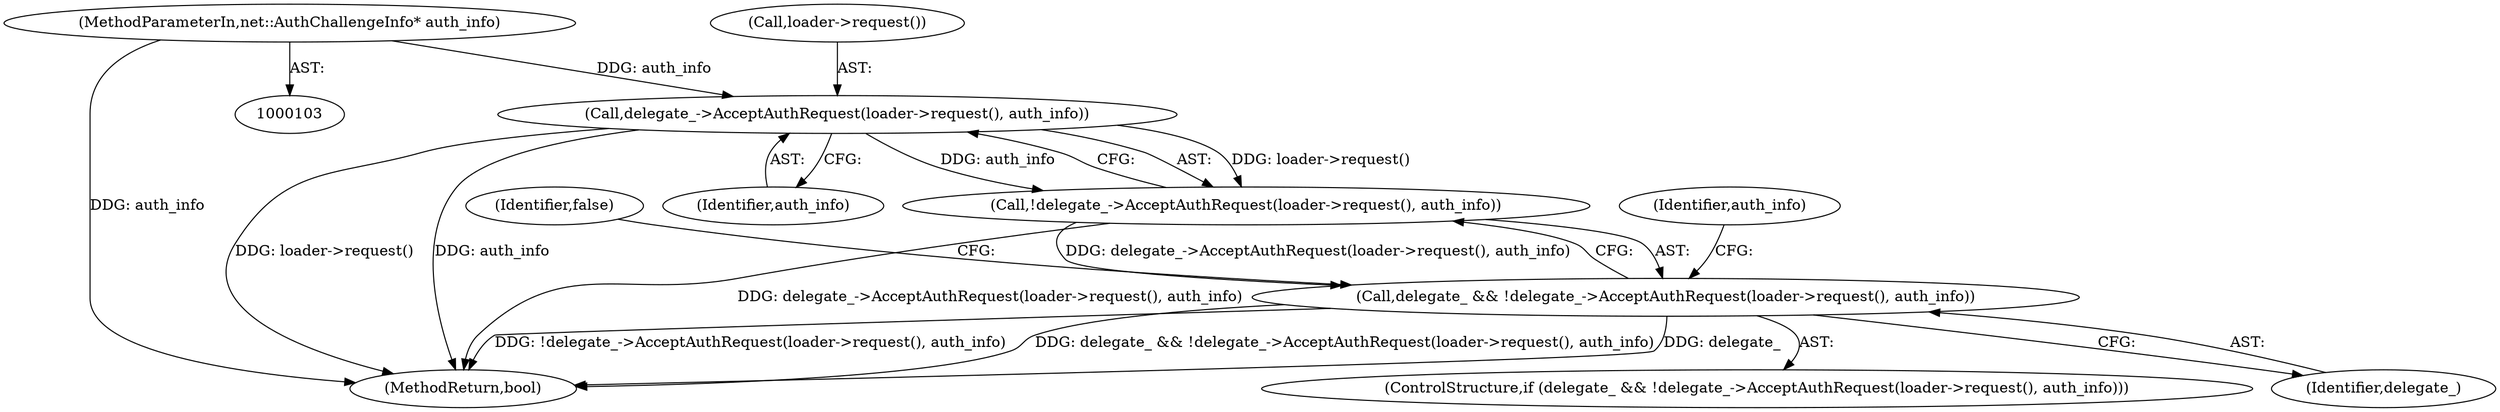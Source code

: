 digraph "0_Chrome_28aaa72a03df96fa1934876b0efbbc7e6b4b38af@pointer" {
"1000111" [label="(Call,delegate_->AcceptAuthRequest(loader->request(), auth_info))"];
"1000105" [label="(MethodParameterIn,net::AuthChallengeInfo* auth_info)"];
"1000110" [label="(Call,!delegate_->AcceptAuthRequest(loader->request(), auth_info))"];
"1000108" [label="(Call,delegate_ && !delegate_->AcceptAuthRequest(loader->request(), auth_info))"];
"1000119" [label="(Identifier,auth_info)"];
"1000108" [label="(Call,delegate_ && !delegate_->AcceptAuthRequest(loader->request(), auth_info))"];
"1000105" [label="(MethodParameterIn,net::AuthChallengeInfo* auth_info)"];
"1000133" [label="(MethodReturn,bool)"];
"1000110" [label="(Call,!delegate_->AcceptAuthRequest(loader->request(), auth_info))"];
"1000107" [label="(ControlStructure,if (delegate_ && !delegate_->AcceptAuthRequest(loader->request(), auth_info)))"];
"1000109" [label="(Identifier,delegate_)"];
"1000111" [label="(Call,delegate_->AcceptAuthRequest(loader->request(), auth_info))"];
"1000113" [label="(Identifier,auth_info)"];
"1000115" [label="(Identifier,false)"];
"1000112" [label="(Call,loader->request())"];
"1000111" -> "1000110"  [label="AST: "];
"1000111" -> "1000113"  [label="CFG: "];
"1000112" -> "1000111"  [label="AST: "];
"1000113" -> "1000111"  [label="AST: "];
"1000110" -> "1000111"  [label="CFG: "];
"1000111" -> "1000133"  [label="DDG: loader->request()"];
"1000111" -> "1000133"  [label="DDG: auth_info"];
"1000111" -> "1000110"  [label="DDG: loader->request()"];
"1000111" -> "1000110"  [label="DDG: auth_info"];
"1000105" -> "1000111"  [label="DDG: auth_info"];
"1000105" -> "1000103"  [label="AST: "];
"1000105" -> "1000133"  [label="DDG: auth_info"];
"1000110" -> "1000108"  [label="AST: "];
"1000108" -> "1000110"  [label="CFG: "];
"1000110" -> "1000133"  [label="DDG: delegate_->AcceptAuthRequest(loader->request(), auth_info)"];
"1000110" -> "1000108"  [label="DDG: delegate_->AcceptAuthRequest(loader->request(), auth_info)"];
"1000108" -> "1000107"  [label="AST: "];
"1000108" -> "1000109"  [label="CFG: "];
"1000109" -> "1000108"  [label="AST: "];
"1000115" -> "1000108"  [label="CFG: "];
"1000119" -> "1000108"  [label="CFG: "];
"1000108" -> "1000133"  [label="DDG: delegate_ && !delegate_->AcceptAuthRequest(loader->request(), auth_info)"];
"1000108" -> "1000133"  [label="DDG: delegate_"];
"1000108" -> "1000133"  [label="DDG: !delegate_->AcceptAuthRequest(loader->request(), auth_info)"];
}
